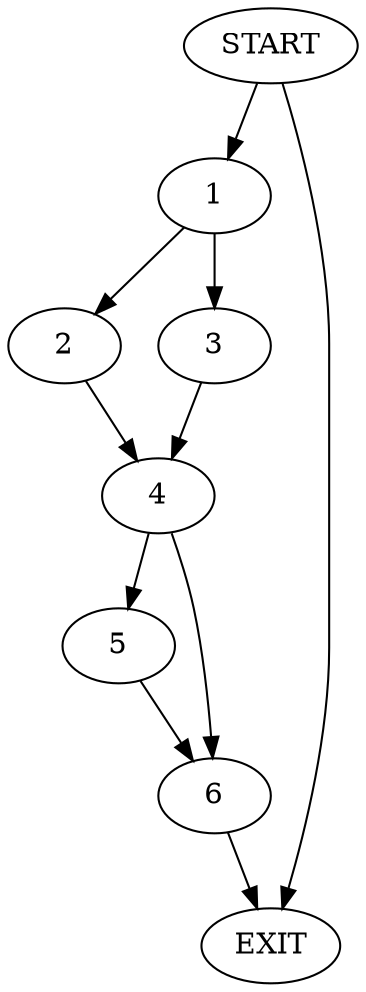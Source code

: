 digraph { 
0 [label="START"];
1;
2;
3;
4;
5;
6;
7[label="EXIT"];
0 -> 1;
0 -> 7;
1 -> 2;
1 -> 3;
2 -> 4;
3 -> 4;
4 -> 5;
4 -> 6;
5 -> 6;
6 -> 7;
}